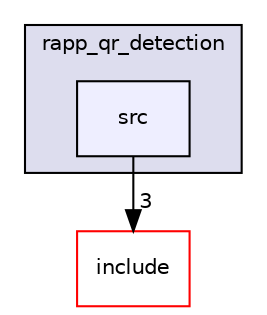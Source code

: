 digraph "/home/travis/rapp_temp/rapp-platform/rapp_qr_detection/src" {
  compound=true
  node [ fontsize="10", fontname="Helvetica"];
  edge [ labelfontsize="10", labelfontname="Helvetica"];
  subgraph clusterdir_f129db2067faa91bab288fea3ce07158 {
    graph [ bgcolor="#ddddee", pencolor="black", label="rapp_qr_detection" fontname="Helvetica", fontsize="10", URL="dir_f129db2067faa91bab288fea3ce07158.html"]
  dir_1b785a2d7b290ca22105bc4d15cc1ac9 [shape=box, label="src", style="filled", fillcolor="#eeeeff", pencolor="black", URL="dir_1b785a2d7b290ca22105bc4d15cc1ac9.html"];
  }
  dir_1d4d9fd6da2811b018cdba9a27735f4a [shape=box label="include" fillcolor="white" style="filled" color="red" URL="dir_1d4d9fd6da2811b018cdba9a27735f4a.html"];
  dir_1b785a2d7b290ca22105bc4d15cc1ac9->dir_1d4d9fd6da2811b018cdba9a27735f4a [headlabel="3", labeldistance=1.5 headhref="dir_000021_000019.html"];
}

